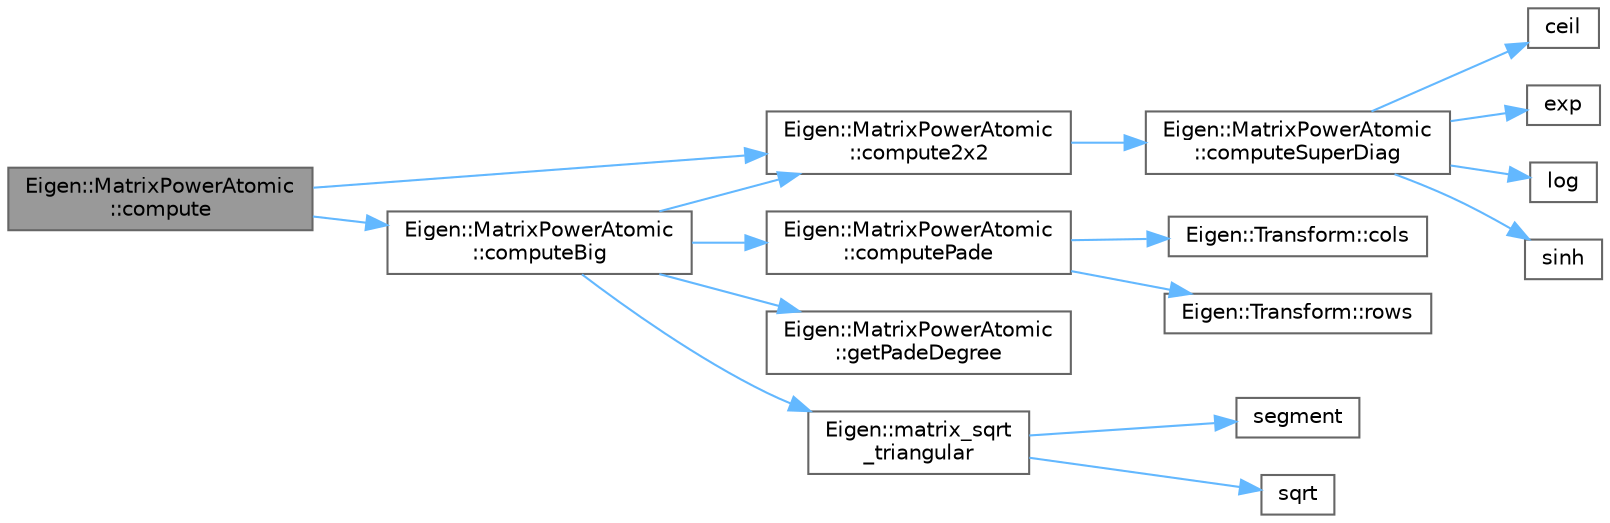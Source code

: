 digraph "Eigen::MatrixPowerAtomic::compute"
{
 // LATEX_PDF_SIZE
  bgcolor="transparent";
  edge [fontname=Helvetica,fontsize=10,labelfontname=Helvetica,labelfontsize=10];
  node [fontname=Helvetica,fontsize=10,shape=box,height=0.2,width=0.4];
  rankdir="LR";
  Node1 [id="Node000001",label="Eigen::MatrixPowerAtomic\l::compute",height=0.2,width=0.4,color="gray40", fillcolor="grey60", style="filled", fontcolor="black",tooltip="Compute the matrix power."];
  Node1 -> Node2 [id="edge1_Node000001_Node000002",color="steelblue1",style="solid",tooltip=" "];
  Node2 [id="Node000002",label="Eigen::MatrixPowerAtomic\l::compute2x2",height=0.2,width=0.4,color="grey40", fillcolor="white", style="filled",URL="$class_eigen_1_1_matrix_power_atomic.html#a9eb9b55165a882ff8455d98ad6652e9b",tooltip=" "];
  Node2 -> Node3 [id="edge2_Node000002_Node000003",color="steelblue1",style="solid",tooltip=" "];
  Node3 [id="Node000003",label="Eigen::MatrixPowerAtomic\l::computeSuperDiag",height=0.2,width=0.4,color="grey40", fillcolor="white", style="filled",URL="$class_eigen_1_1_matrix_power_atomic.html#a985e673d9703f00d14fc530645e97269",tooltip=" "];
  Node3 -> Node4 [id="edge3_Node000003_Node000004",color="steelblue1",style="solid",tooltip=" "];
  Node4 [id="Node000004",label="ceil",height=0.2,width=0.4,color="grey40", fillcolor="white", style="filled",URL="$_array_cwise_unary_ops_8h.html#a63043b6807e8e10fb1adf4667e3664d2",tooltip=" "];
  Node3 -> Node5 [id="edge4_Node000003_Node000005",color="steelblue1",style="solid",tooltip=" "];
  Node5 [id="Node000005",label="exp",height=0.2,width=0.4,color="grey40", fillcolor="white", style="filled",URL="$_array_cwise_unary_ops_8h.html#a2500b5d4f377a445cb98d3f1facfa1cf",tooltip=" "];
  Node3 -> Node6 [id="edge5_Node000003_Node000006",color="steelblue1",style="solid",tooltip=" "];
  Node6 [id="Node000006",label="log",height=0.2,width=0.4,color="grey40", fillcolor="white", style="filled",URL="$_array_cwise_unary_ops_8h.html#a48e72df6412ca98881afcd657352a1d5",tooltip=" "];
  Node3 -> Node7 [id="edge6_Node000003_Node000007",color="steelblue1",style="solid",tooltip=" "];
  Node7 [id="Node000007",label="sinh",height=0.2,width=0.4,color="grey40", fillcolor="white", style="filled",URL="$_array_cwise_unary_ops_8h.html#a2a79b4dc952416cf485d5f84af4c798e",tooltip=" "];
  Node1 -> Node8 [id="edge7_Node000001_Node000008",color="steelblue1",style="solid",tooltip=" "];
  Node8 [id="Node000008",label="Eigen::MatrixPowerAtomic\l::computeBig",height=0.2,width=0.4,color="grey40", fillcolor="white", style="filled",URL="$class_eigen_1_1_matrix_power_atomic.html#acfef5bbe420816b771a94e43f29161ed",tooltip=" "];
  Node8 -> Node2 [id="edge8_Node000008_Node000002",color="steelblue1",style="solid",tooltip=" "];
  Node8 -> Node9 [id="edge9_Node000008_Node000009",color="steelblue1",style="solid",tooltip=" "];
  Node9 [id="Node000009",label="Eigen::MatrixPowerAtomic\l::computePade",height=0.2,width=0.4,color="grey40", fillcolor="white", style="filled",URL="$class_eigen_1_1_matrix_power_atomic.html#a2d2761d9b4a83d10ddb9d754216937f5",tooltip=" "];
  Node9 -> Node10 [id="edge10_Node000009_Node000010",color="steelblue1",style="solid",tooltip=" "];
  Node10 [id="Node000010",label="Eigen::Transform::cols",height=0.2,width=0.4,color="grey40", fillcolor="white", style="filled",URL="$class_eigen_1_1_transform.html#aaf5a748164ab58f3d9c894daccdb7fbb",tooltip=" "];
  Node9 -> Node11 [id="edge11_Node000009_Node000011",color="steelblue1",style="solid",tooltip=" "];
  Node11 [id="Node000011",label="Eigen::Transform::rows",height=0.2,width=0.4,color="grey40", fillcolor="white", style="filled",URL="$class_eigen_1_1_transform.html#ac27cda9806c29f4d022198bbbdeb9a91",tooltip=" "];
  Node8 -> Node12 [id="edge12_Node000008_Node000012",color="steelblue1",style="solid",tooltip=" "];
  Node12 [id="Node000012",label="Eigen::MatrixPowerAtomic\l::getPadeDegree",height=0.2,width=0.4,color="grey40", fillcolor="white", style="filled",URL="$class_eigen_1_1_matrix_power_atomic.html#a5a18438b1723ad4d8d0f7dc3269d7fbd",tooltip=" "];
  Node8 -> Node13 [id="edge13_Node000008_Node000013",color="steelblue1",style="solid",tooltip=" "];
  Node13 [id="Node000013",label="Eigen::matrix_sqrt\l_triangular",height=0.2,width=0.4,color="grey40", fillcolor="white", style="filled",URL="$namespace_eigen.html#ae51c91f920f6ea4a7f6f72caa1e8249f",tooltip="Compute matrix square root of triangular matrix."];
  Node13 -> Node14 [id="edge14_Node000013_Node000014",color="steelblue1",style="solid",tooltip=" "];
  Node14 [id="Node000014",label="segment",height=0.2,width=0.4,color="grey40", fillcolor="white", style="filled",URL="$_block_methods_8h.html#a3c8d2bfe6f857a2a270b78759487e3a8",tooltip="This is the const version of segment(Index,Index)."];
  Node13 -> Node15 [id="edge15_Node000013_Node000015",color="steelblue1",style="solid",tooltip=" "];
  Node15 [id="Node000015",label="sqrt",height=0.2,width=0.4,color="grey40", fillcolor="white", style="filled",URL="$_array_cwise_unary_ops_8h.html#a656b9217a2fcb6de59dc8d1eb3079cc7",tooltip=" "];
}
